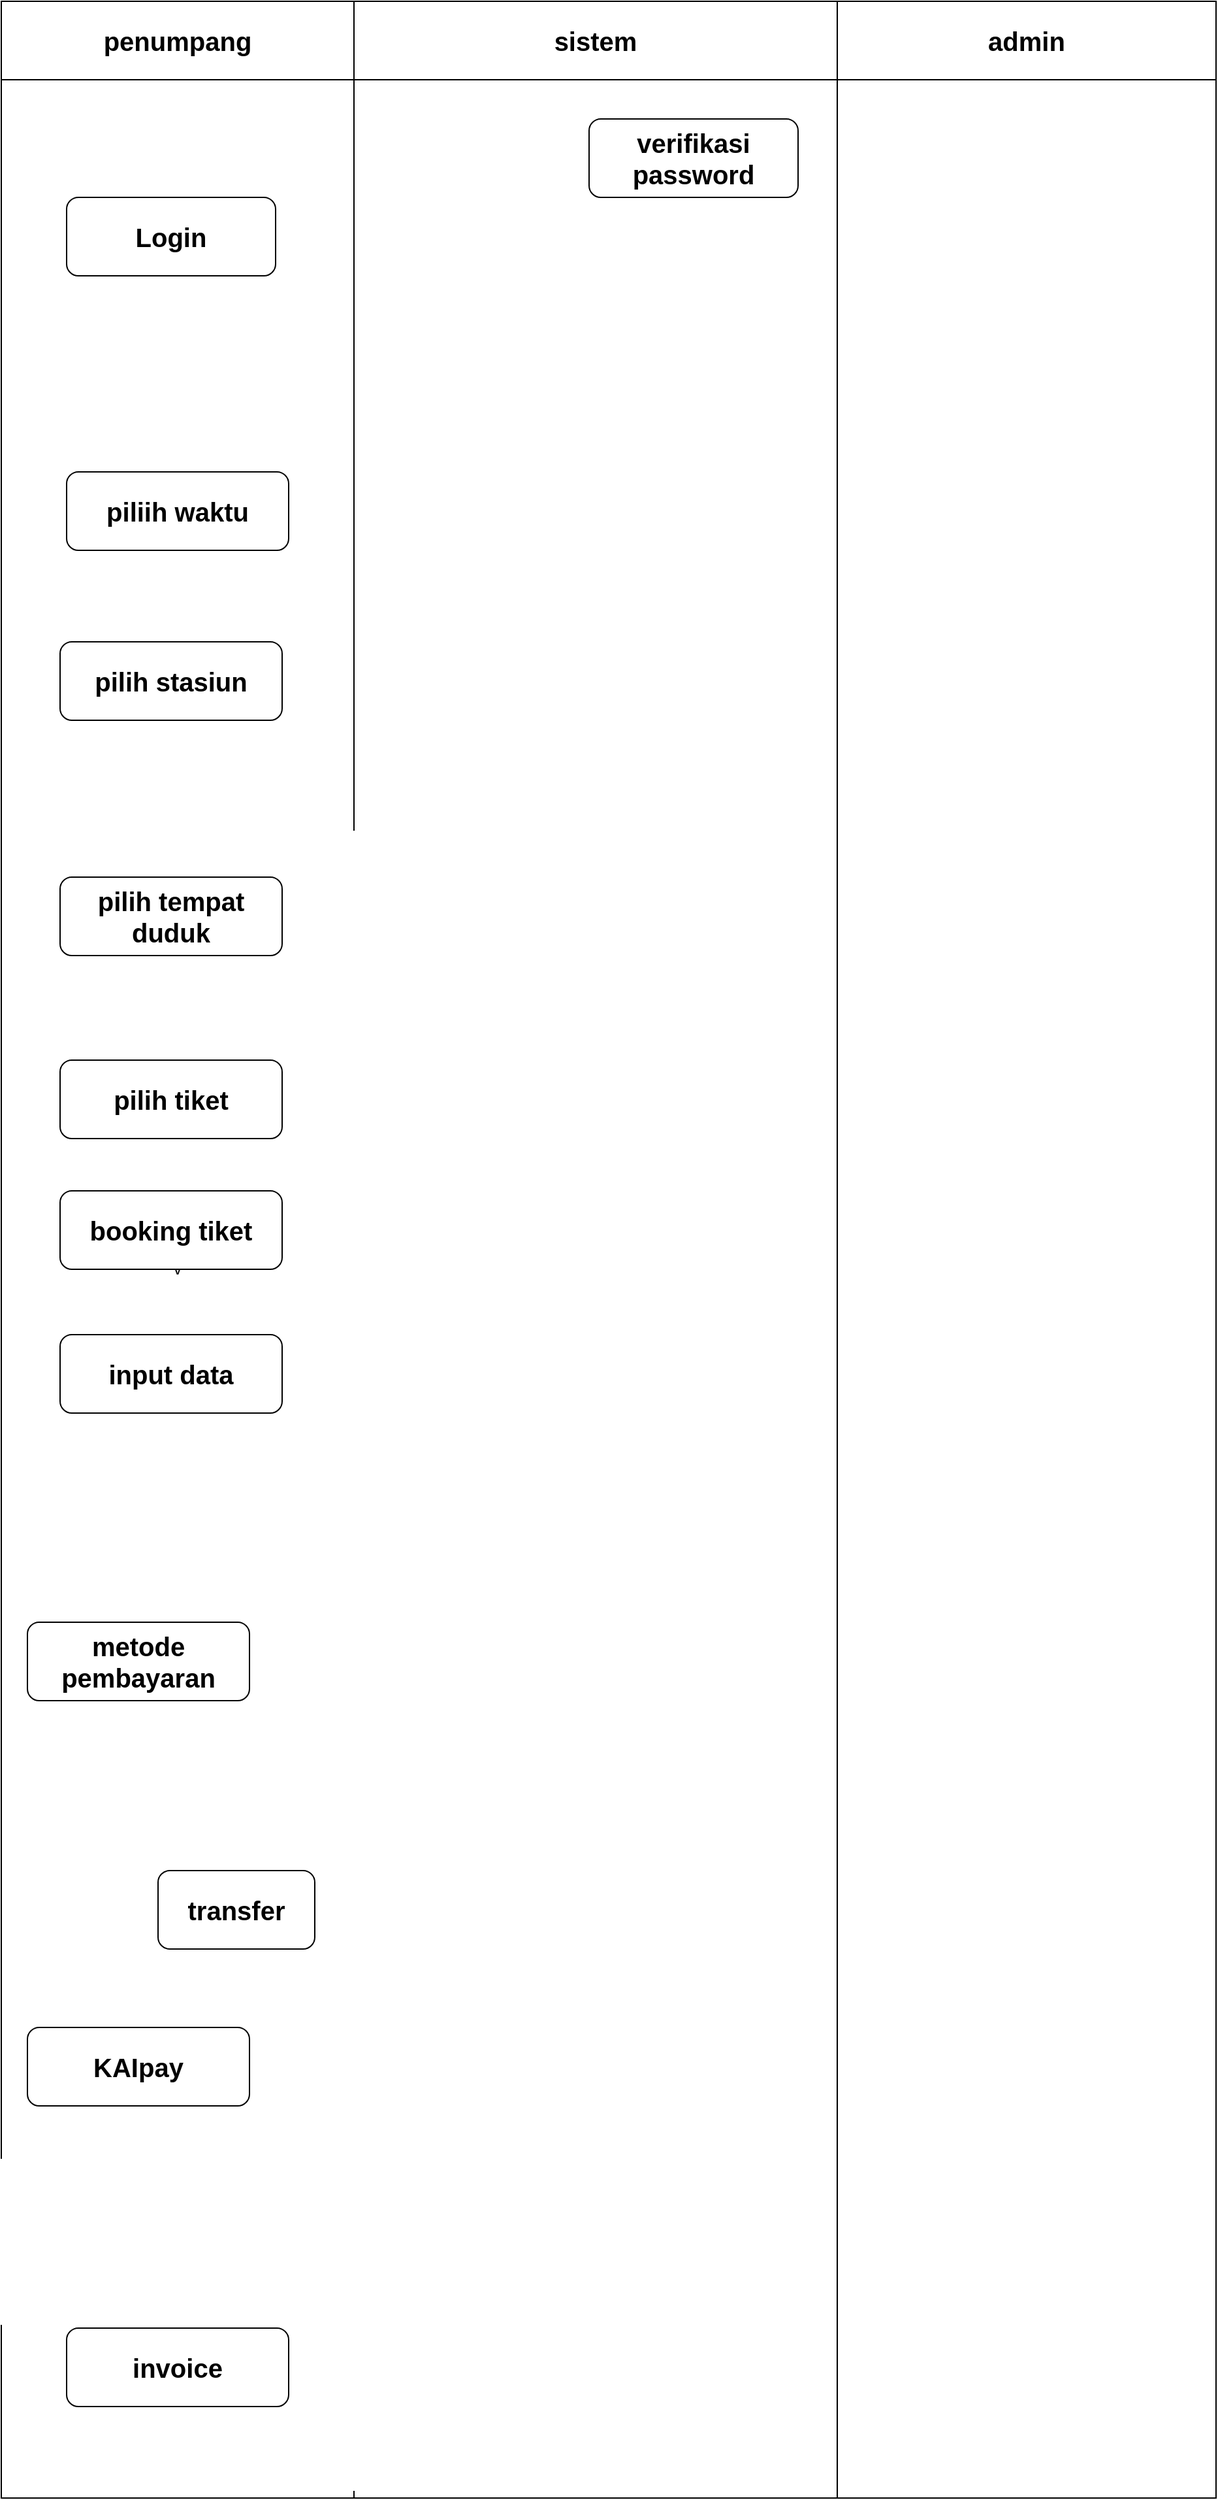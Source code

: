 <mxfile version="24.7.17">
  <diagram name="Page-1" id="ww5y5yIQY9kgQxj026Ld">
    <mxGraphModel dx="372" dy="1929" grid="1" gridSize="10" guides="1" tooltips="1" connect="1" arrows="1" fold="1" page="1" pageScale="1" pageWidth="850" pageHeight="1100" math="0" shadow="0">
      <root>
        <mxCell id="0" />
        <mxCell id="1" parent="0" />
        <mxCell id="Z_9QPayGuzb8qD44aoed-10" value="v&lt;span style=&quot;color: rgba(0, 0, 0, 0); font-family: monospace; font-size: 0px; text-align: start; text-wrap: nowrap;&quot;&gt;%3CmxGraphModel%3E%3Croot%3E%3CmxCell%20id%3D%220%22%2F%3E%3CmxCell%20id%3D%221%22%20parent%3D%220%22%2F%3E%3CmxCell%20id%3D%222%22%20value%3D%22piliih%20waktu%22%20style%3D%22rounded%3D1%3BwhiteSpace%3Dwrap%3Bhtml%3D1%3BfontSize%3D20%3BfontStyle%3D1%22%20vertex%3D%221%22%20parent%3D%221%22%3E%3CmxGeometry%20x%3D%22970%22%20y%3D%22-670%22%20width%3D%22170%22%20height%3D%2260%22%20as%3D%22geometry%22%2F%3E%3C%2FmxCell%3E%3C%2Froot%3E%3C%2FmxGraphModel%3E&lt;/span&gt;" style="html=1;whiteSpace=wrap;fillColor=none;" vertex="1" parent="1">
          <mxGeometry x="920" y="-1000" width="270" height="1880" as="geometry" />
        </mxCell>
        <mxCell id="Z_9QPayGuzb8qD44aoed-11" value="" style="html=1;whiteSpace=wrap;" vertex="1" parent="1">
          <mxGeometry x="1190" y="-1030" width="390" height="1910" as="geometry" />
        </mxCell>
        <mxCell id="Z_9QPayGuzb8qD44aoed-12" value="" style="html=1;whiteSpace=wrap;" vertex="1" parent="1">
          <mxGeometry x="1560" y="-1030" width="290" height="1910" as="geometry" />
        </mxCell>
        <mxCell id="Z_9QPayGuzb8qD44aoed-13" value="Login" style="rounded=1;whiteSpace=wrap;html=1;fontStyle=1;fontSize=20;" vertex="1" parent="1">
          <mxGeometry x="970" y="-880" width="160" height="60" as="geometry" />
        </mxCell>
        <mxCell id="Z_9QPayGuzb8qD44aoed-14" value="piliih waktu" style="rounded=1;whiteSpace=wrap;html=1;fontSize=20;fontStyle=1" vertex="1" parent="1">
          <mxGeometry x="970" y="-670" width="170" height="60" as="geometry" />
        </mxCell>
        <mxCell id="Z_9QPayGuzb8qD44aoed-16" value="pilih stasiun" style="rounded=1;whiteSpace=wrap;html=1;fontSize=20;fontStyle=1" vertex="1" parent="1">
          <mxGeometry x="965" y="-540" width="170" height="60" as="geometry" />
        </mxCell>
        <mxCell id="Z_9QPayGuzb8qD44aoed-17" value="pilih tempat duduk" style="rounded=1;whiteSpace=wrap;html=1;fontSize=20;fontStyle=1" vertex="1" parent="1">
          <mxGeometry x="965" y="-360" width="170" height="60" as="geometry" />
        </mxCell>
        <mxCell id="Z_9QPayGuzb8qD44aoed-19" value="pilih tiket" style="rounded=1;whiteSpace=wrap;html=1;fontSize=20;fontStyle=1" vertex="1" parent="1">
          <mxGeometry x="965" y="-220" width="170" height="60" as="geometry" />
        </mxCell>
        <mxCell id="Z_9QPayGuzb8qD44aoed-20" value="booking tiket" style="rounded=1;whiteSpace=wrap;html=1;fontSize=20;fontStyle=1" vertex="1" parent="1">
          <mxGeometry x="965" y="-120" width="170" height="60" as="geometry" />
        </mxCell>
        <mxCell id="Z_9QPayGuzb8qD44aoed-21" value="input data" style="rounded=1;whiteSpace=wrap;html=1;fontSize=20;fontStyle=1" vertex="1" parent="1">
          <mxGeometry x="965" y="-10" width="170" height="60" as="geometry" />
        </mxCell>
        <mxCell id="Z_9QPayGuzb8qD44aoed-22" value="metode pembayaran" style="rounded=1;whiteSpace=wrap;html=1;fontSize=20;fontStyle=1" vertex="1" parent="1">
          <mxGeometry x="940" y="210" width="170" height="60" as="geometry" />
        </mxCell>
        <mxCell id="Z_9QPayGuzb8qD44aoed-23" value="transfer" style="rounded=1;whiteSpace=wrap;html=1;fontSize=20;fontStyle=1" vertex="1" parent="1">
          <mxGeometry x="1040" y="400" width="120" height="60" as="geometry" />
        </mxCell>
        <mxCell id="Z_9QPayGuzb8qD44aoed-24" value="KAIpay" style="rounded=1;whiteSpace=wrap;html=1;fontSize=20;fontStyle=1" vertex="1" parent="1">
          <mxGeometry x="940" y="520" width="170" height="60" as="geometry" />
        </mxCell>
        <mxCell id="Z_9QPayGuzb8qD44aoed-25" value="invoice" style="rounded=1;whiteSpace=wrap;html=1;fontSize=20;fontStyle=1" vertex="1" parent="1">
          <mxGeometry x="970" y="750" width="170" height="60" as="geometry" />
        </mxCell>
        <mxCell id="Z_9QPayGuzb8qD44aoed-26" value="penumpang" style="html=1;whiteSpace=wrap;fontSize=20;fontStyle=1" vertex="1" parent="1">
          <mxGeometry x="920" y="-1030" width="270" height="60" as="geometry" />
        </mxCell>
        <mxCell id="Z_9QPayGuzb8qD44aoed-27" value="sistem" style="html=1;whiteSpace=wrap;fontSize=20;fontStyle=1" vertex="1" parent="1">
          <mxGeometry x="1190" y="-1030" width="370" height="60" as="geometry" />
        </mxCell>
        <mxCell id="Z_9QPayGuzb8qD44aoed-28" value="admin" style="html=1;whiteSpace=wrap;fontStyle=1;fontSize=20;" vertex="1" parent="1">
          <mxGeometry x="1560" y="-1030" width="290" height="60" as="geometry" />
        </mxCell>
        <mxCell id="Z_9QPayGuzb8qD44aoed-29" value="verifikasi password" style="rounded=1;whiteSpace=wrap;html=1;fontStyle=1;fontSize=20;" vertex="1" parent="1">
          <mxGeometry x="1370" y="-940" width="160" height="60" as="geometry" />
        </mxCell>
      </root>
    </mxGraphModel>
  </diagram>
</mxfile>
